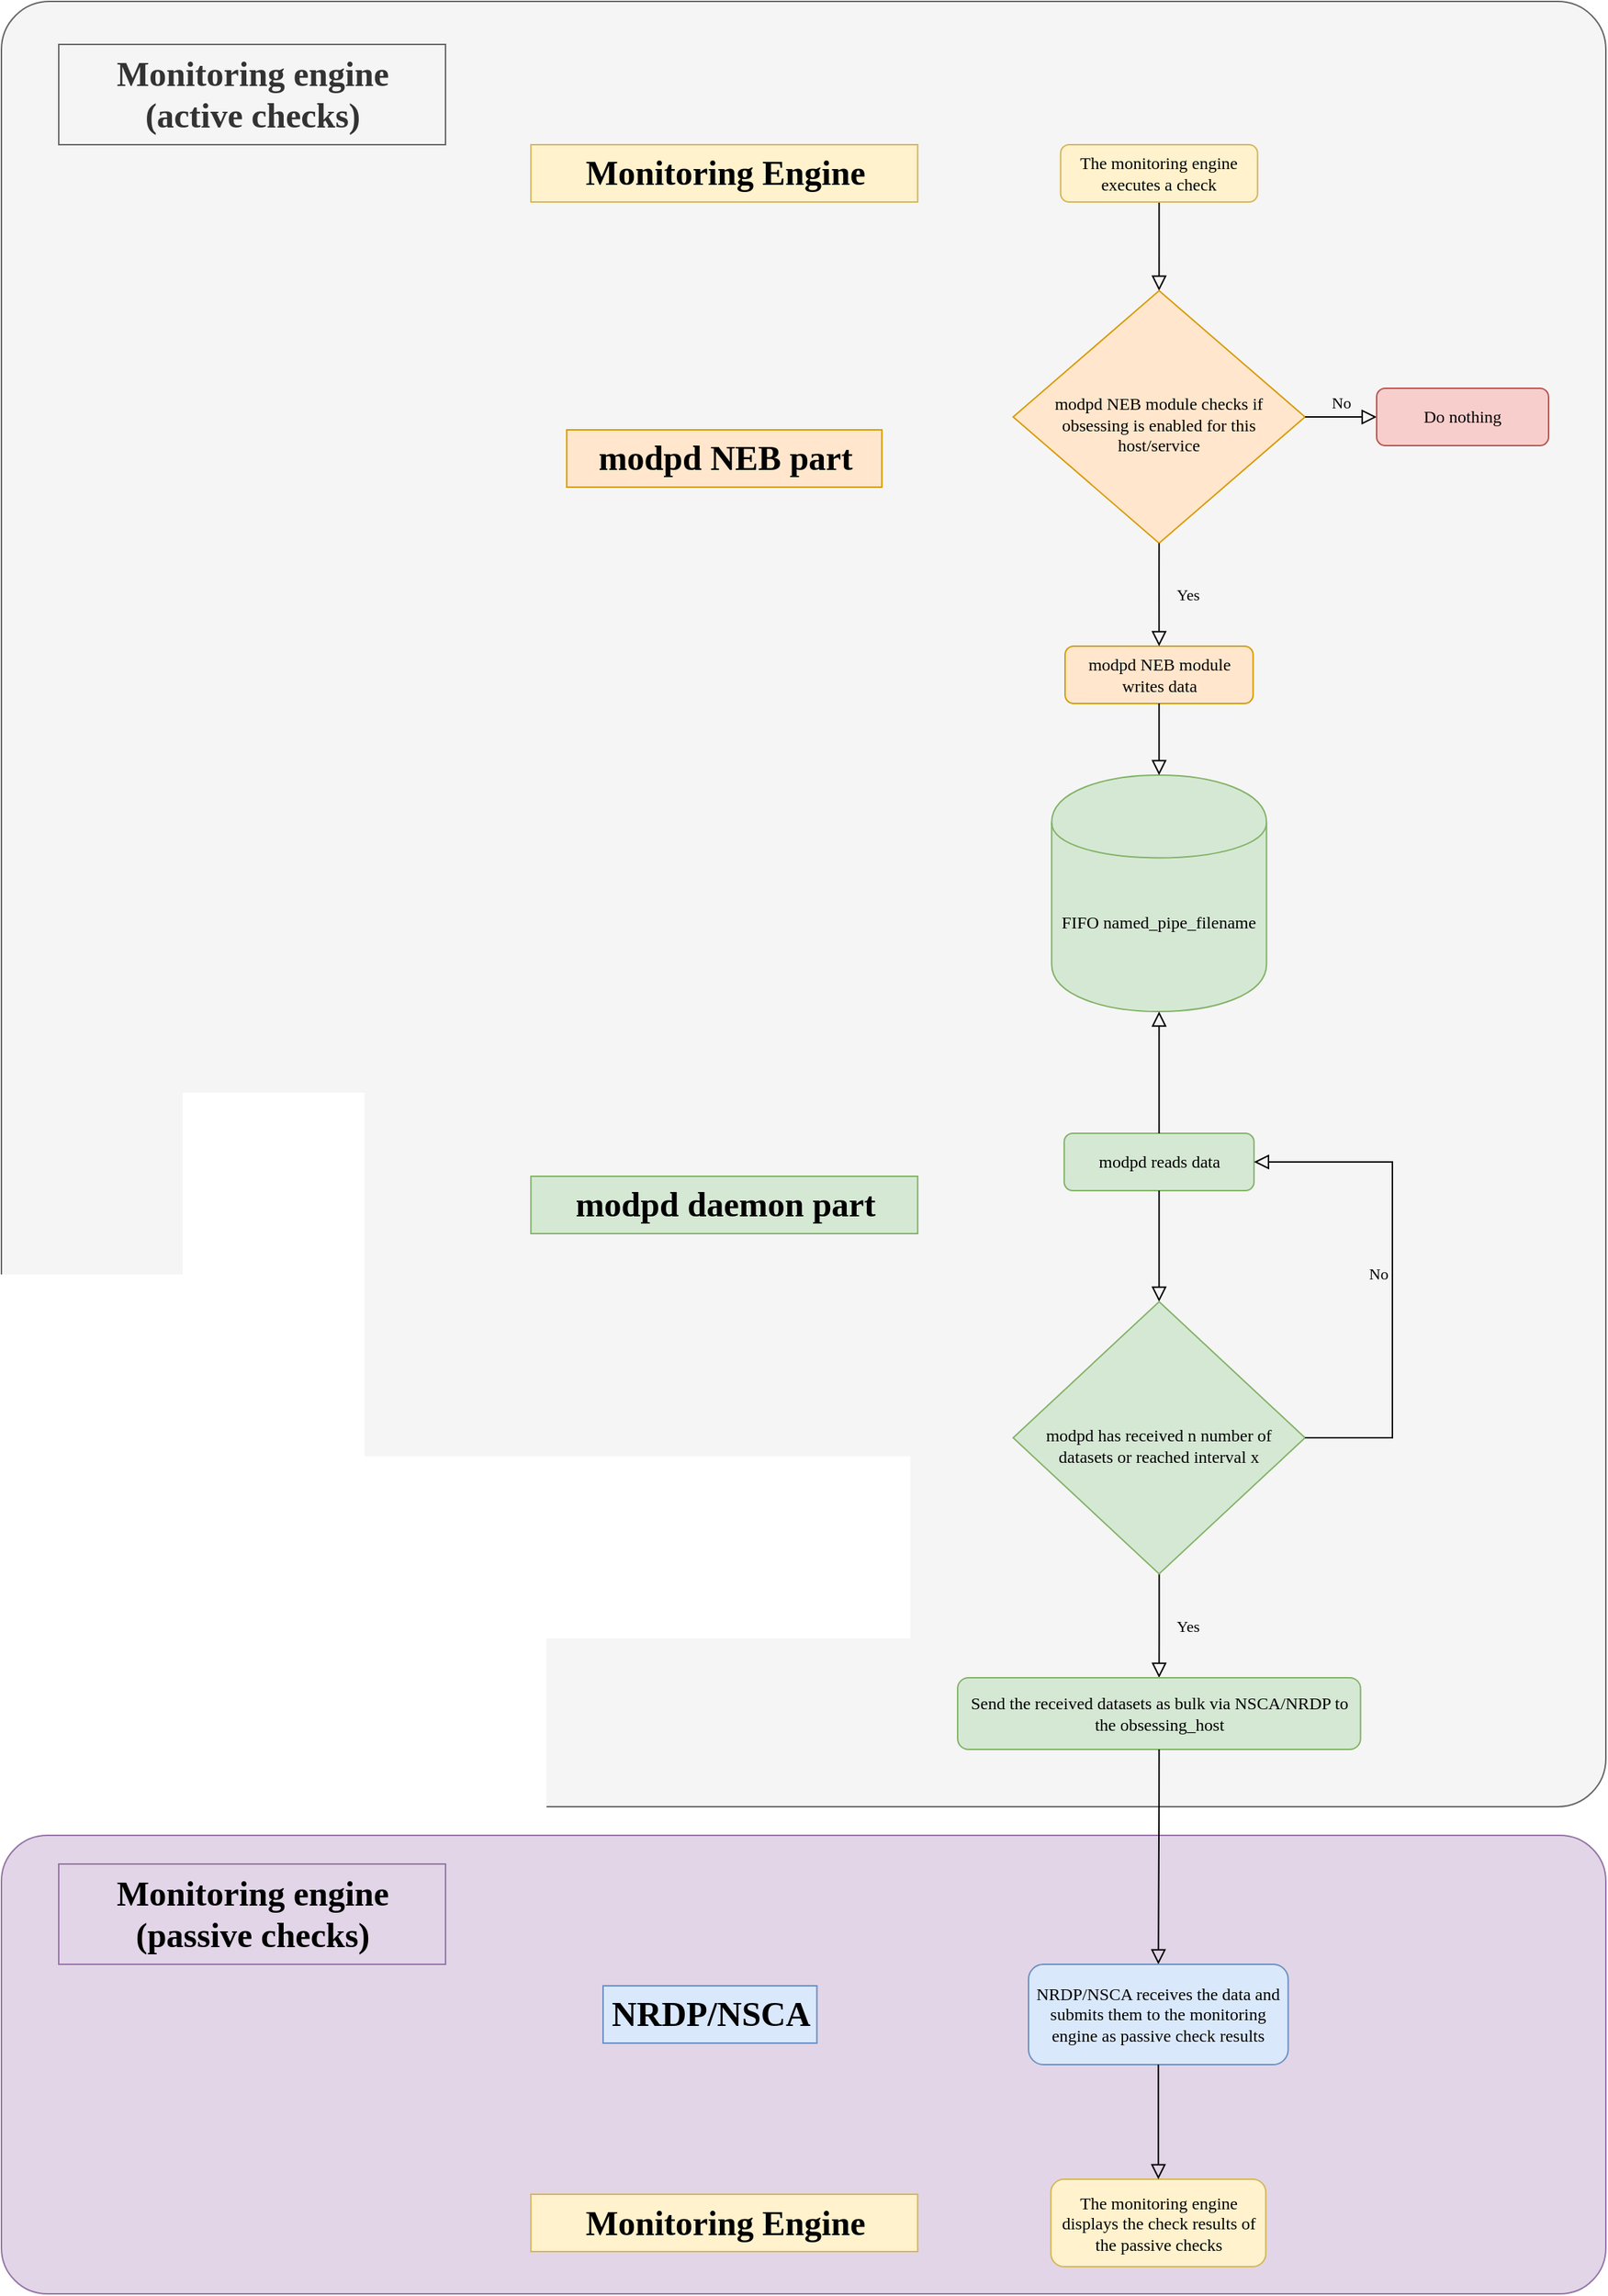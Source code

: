 <mxfile version="20.8.1" type="device"><diagram id="C5RBs43oDa-KdzZeNtuy" name="Page-1"><mxGraphModel dx="3088" dy="1951" grid="1" gridSize="10" guides="1" tooltips="1" connect="1" arrows="1" fold="1" page="1" pageScale="1" pageWidth="827" pageHeight="1169" math="0" shadow="0"><root><mxCell id="WIyWlLk6GJQsqaUBKTNV-0"/><mxCell id="WIyWlLk6GJQsqaUBKTNV-1" parent="WIyWlLk6GJQsqaUBKTNV-0"/><mxCell id="NIv_Thovjby-iMn4ZX4f-10" value="" style="rounded=1;whiteSpace=wrap;html=1;fillColor=#f5f5f5;strokeColor=#666666;glass=0;fontColor=#333333;arcSize=3;" parent="WIyWlLk6GJQsqaUBKTNV-1" vertex="1"><mxGeometry x="-1130" y="-340" width="1120" height="1260" as="geometry"/></mxCell><mxCell id="NIv_Thovjby-iMn4ZX4f-8" value="" style="rounded=1;whiteSpace=wrap;html=1;fillColor=#e1d5e7;strokeColor=#9673a6;glass=0;arcSize=10;" parent="WIyWlLk6GJQsqaUBKTNV-1" vertex="1"><mxGeometry x="-1130" y="940" width="1120" height="320" as="geometry"/></mxCell><mxCell id="WIyWlLk6GJQsqaUBKTNV-2" value="" style="rounded=0;html=1;jettySize=auto;orthogonalLoop=1;fontSize=11;endArrow=block;endFill=0;endSize=8;strokeWidth=1;shadow=0;labelBackgroundColor=none;edgeStyle=orthogonalEdgeStyle;fontFamily=Lucida Console;entryX=0.5;entryY=0;entryDx=0;entryDy=0;" parent="WIyWlLk6GJQsqaUBKTNV-1" source="WIyWlLk6GJQsqaUBKTNV-3" target="WIyWlLk6GJQsqaUBKTNV-6" edge="1"><mxGeometry relative="1" as="geometry"><mxPoint x="80" y="-40" as="targetPoint"/></mxGeometry></mxCell><mxCell id="WIyWlLk6GJQsqaUBKTNV-3" value="The monitoring engine executes a check" style="rounded=1;whiteSpace=wrap;html=1;fontSize=12;glass=0;strokeWidth=1;shadow=0;fontFamily=Lucida Console;fillColor=#fff2cc;strokeColor=#d6b656;" parent="WIyWlLk6GJQsqaUBKTNV-1" vertex="1"><mxGeometry x="-390.62" y="-240" width="137.5" height="40" as="geometry"/></mxCell><mxCell id="WIyWlLk6GJQsqaUBKTNV-6" value="&lt;div&gt;&lt;br&gt;&lt;/div&gt;&lt;div&gt;modpd NEB module checks if obsessing is enabled for this host/service&lt;/div&gt;" style="rhombus;whiteSpace=wrap;html=1;shadow=0;fontFamily=Lucida Console;fontSize=12;align=center;strokeWidth=1;spacing=6;spacingTop=-4;fillColor=#ffe6cc;strokeColor=#d79b00;" parent="WIyWlLk6GJQsqaUBKTNV-1" vertex="1"><mxGeometry x="-423.74" y="-138.12" width="203.75" height="176.25" as="geometry"/></mxCell><mxCell id="OIr_SDyy3lZdY-E9c7T--3" value="FIFO named_pipe_filename" style="shape=cylinder;whiteSpace=wrap;html=1;boundedLbl=1;backgroundOutline=1;fontFamily=Lucida Console;fillColor=#d5e8d4;strokeColor=#82b366;" parent="WIyWlLk6GJQsqaUBKTNV-1" vertex="1"><mxGeometry x="-396.87" y="200" width="150" height="165" as="geometry"/></mxCell><mxCell id="OIr_SDyy3lZdY-E9c7T--19" value="modpd reads data" style="rounded=1;whiteSpace=wrap;html=1;fontSize=12;glass=0;strokeWidth=1;shadow=0;fontFamily=Lucida Console;fillColor=#d5e8d4;strokeColor=#82b366;" parent="WIyWlLk6GJQsqaUBKTNV-1" vertex="1"><mxGeometry x="-388.12" y="450" width="132.5" height="40" as="geometry"/></mxCell><mxCell id="OIr_SDyy3lZdY-E9c7T--25" value="modpd NEB module writes data" style="rounded=1;whiteSpace=wrap;html=1;fontSize=12;glass=0;strokeWidth=1;shadow=0;fontFamily=Lucida Console;fillColor=#ffe6cc;strokeColor=#d79b00;" parent="WIyWlLk6GJQsqaUBKTNV-1" vertex="1"><mxGeometry x="-387.49" y="110" width="131.25" height="40" as="geometry"/></mxCell><mxCell id="e-dImMtRrVpYIfOJgrRO-0" value="modpd NEB part" style="text;strokeColor=#d79b00;fillColor=#ffe6cc;html=1;fontSize=24;fontStyle=1;verticalAlign=middle;align=center;fontFamily=Lucida Console;" parent="WIyWlLk6GJQsqaUBKTNV-1" vertex="1"><mxGeometry x="-735.38" y="-41" width="220" height="40" as="geometry"/></mxCell><mxCell id="e-dImMtRrVpYIfOJgrRO-1" value="&lt;font&gt;modpd daemon part&lt;/font&gt;" style="text;strokeColor=#82b366;fillColor=#d5e8d4;html=1;fontSize=24;fontStyle=1;verticalAlign=middle;align=center;fontFamily=Lucida Console;" parent="WIyWlLk6GJQsqaUBKTNV-1" vertex="1"><mxGeometry x="-760.38" y="480" width="270" height="40" as="geometry"/></mxCell><mxCell id="e-dImMtRrVpYIfOJgrRO-15" value="" style="rounded=0;html=1;jettySize=auto;orthogonalLoop=1;fontSize=11;endArrow=block;endFill=0;endSize=8;strokeWidth=1;shadow=0;labelBackgroundColor=none;edgeStyle=orthogonalEdgeStyle;exitX=0.5;exitY=1;exitDx=0;exitDy=0;fontFamily=Lucida Console;entryX=0.5;entryY=0;entryDx=0;entryDy=0;" parent="WIyWlLk6GJQsqaUBKTNV-1" source="OIr_SDyy3lZdY-E9c7T--25" target="OIr_SDyy3lZdY-E9c7T--3" edge="1"><mxGeometry relative="1" as="geometry"><mxPoint x="450" y="-40" as="sourcePoint"/><mxPoint x="501.25" y="-40" as="targetPoint"/></mxGeometry></mxCell><mxCell id="e-dImMtRrVpYIfOJgrRO-18" value="Yes" style="rounded=0;html=1;jettySize=auto;orthogonalLoop=1;fontSize=11;endArrow=block;endFill=0;endSize=8;strokeWidth=1;shadow=0;labelBackgroundColor=none;edgeStyle=orthogonalEdgeStyle;fontFamily=Lucida Console;entryX=0.5;entryY=0;entryDx=0;entryDy=0;" parent="WIyWlLk6GJQsqaUBKTNV-1" source="e-dImMtRrVpYIfOJgrRO-30" target="e-dImMtRrVpYIfOJgrRO-19" edge="1"><mxGeometry y="20" relative="1" as="geometry"><mxPoint as="offset"/><mxPoint x="-321" y="740" as="sourcePoint"/><mxPoint x="1130" y="-40" as="targetPoint"/><Array as="points"/></mxGeometry></mxCell><mxCell id="e-dImMtRrVpYIfOJgrRO-19" value="&lt;div&gt;&lt;br&gt;&lt;/div&gt;&lt;div&gt;Send the received datasets as bulk via NSCA/NRDP to the obsessing_host&lt;/div&gt;&lt;div&gt;&lt;br&gt;&lt;/div&gt;" style="rounded=1;whiteSpace=wrap;html=1;fontSize=12;glass=0;strokeWidth=1;shadow=0;fontFamily=Lucida Console;fillColor=#d5e8d4;strokeColor=#82b366;" parent="WIyWlLk6GJQsqaUBKTNV-1" vertex="1"><mxGeometry x="-462.49" y="830" width="281.25" height="50" as="geometry"/></mxCell><mxCell id="e-dImMtRrVpYIfOJgrRO-26" value="" style="rounded=0;html=1;jettySize=auto;orthogonalLoop=1;fontSize=11;endArrow=block;endFill=0;endSize=8;strokeWidth=1;shadow=0;labelBackgroundColor=none;edgeStyle=orthogonalEdgeStyle;exitX=0.5;exitY=1;exitDx=0;exitDy=0;fontFamily=Lucida Console;entryX=0.5;entryY=0;entryDx=0;entryDy=0;" parent="WIyWlLk6GJQsqaUBKTNV-1" source="OIr_SDyy3lZdY-E9c7T--19" target="e-dImMtRrVpYIfOJgrRO-30" edge="1"><mxGeometry relative="1" as="geometry"><mxPoint x="-280" y="530" as="sourcePoint"/><mxPoint x="-218.75" y="530" as="targetPoint"/></mxGeometry></mxCell><mxCell id="e-dImMtRrVpYIfOJgrRO-27" value="Monitoring Engine" style="text;strokeColor=#d6b656;fillColor=#fff2cc;html=1;fontSize=24;fontStyle=1;verticalAlign=middle;align=center;fontFamily=Lucida Console;" parent="WIyWlLk6GJQsqaUBKTNV-1" vertex="1"><mxGeometry x="-760.38" y="-240" width="270" height="40" as="geometry"/></mxCell><mxCell id="e-dImMtRrVpYIfOJgrRO-30" value="&lt;div&gt;&lt;br&gt;&lt;/div&gt;&lt;div&gt;&lt;div&gt;modpd has received n number of datasets or reached interval x&lt;/div&gt;&lt;/div&gt;" style="rhombus;whiteSpace=wrap;html=1;shadow=0;fontFamily=Lucida Console;fontSize=12;align=center;strokeWidth=1;spacing=6;spacingTop=-4;fillColor=#d5e8d4;strokeColor=#82b366;aspect=fixed;" parent="WIyWlLk6GJQsqaUBKTNV-1" vertex="1"><mxGeometry x="-423.74" y="567.5" width="203.75" height="190" as="geometry"/></mxCell><mxCell id="e-dImMtRrVpYIfOJgrRO-43" value="" style="rounded=0;html=1;jettySize=auto;orthogonalLoop=1;fontSize=11;endArrow=block;endFill=0;endSize=8;strokeWidth=1;shadow=0;labelBackgroundColor=none;edgeStyle=orthogonalEdgeStyle;exitX=0.5;exitY=0;exitDx=0;exitDy=0;fontFamily=Lucida Console;entryX=0.5;entryY=1;entryDx=0;entryDy=0;" parent="WIyWlLk6GJQsqaUBKTNV-1" source="OIr_SDyy3lZdY-E9c7T--19" target="OIr_SDyy3lZdY-E9c7T--3" edge="1"><mxGeometry relative="1" as="geometry"><mxPoint x="620" y="80" as="sourcePoint"/><mxPoint x="681.25" y="80" as="targetPoint"/></mxGeometry></mxCell><mxCell id="L61zhgRRAvzZzF-HI6Hs-0" value="Yes" style="rounded=0;html=1;jettySize=auto;orthogonalLoop=1;fontSize=11;endArrow=block;endFill=0;endSize=8;strokeWidth=1;shadow=0;labelBackgroundColor=none;edgeStyle=orthogonalEdgeStyle;fontFamily=Lucida Console;exitX=0.5;exitY=1;exitDx=0;exitDy=0;entryX=0.5;entryY=0;entryDx=0;entryDy=0;" parent="WIyWlLk6GJQsqaUBKTNV-1" source="WIyWlLk6GJQsqaUBKTNV-6" target="OIr_SDyy3lZdY-E9c7T--25" edge="1"><mxGeometry y="20" relative="1" as="geometry"><mxPoint as="offset"/><mxPoint x="-321" y="80" as="targetPoint"/><mxPoint x="-360" y="50" as="sourcePoint"/><Array as="points"><mxPoint x="-322" y="60"/><mxPoint x="-321" y="60"/></Array></mxGeometry></mxCell><mxCell id="L61zhgRRAvzZzF-HI6Hs-1" value="No" style="edgeStyle=orthogonalEdgeStyle;rounded=0;html=1;jettySize=auto;orthogonalLoop=1;fontSize=11;endArrow=block;endFill=0;endSize=8;strokeWidth=1;shadow=0;labelBackgroundColor=none;fontFamily=Lucida Console;entryX=0;entryY=0.5;entryDx=0;entryDy=0;exitX=1;exitY=0.5;exitDx=0;exitDy=0;" parent="WIyWlLk6GJQsqaUBKTNV-1" source="WIyWlLk6GJQsqaUBKTNV-6" target="L61zhgRRAvzZzF-HI6Hs-2" edge="1"><mxGeometry y="10" relative="1" as="geometry"><mxPoint as="offset"/><mxPoint x="-222" y="-52" as="sourcePoint"/><mxPoint x="-155.87" y="-52.16" as="targetPoint"/></mxGeometry></mxCell><mxCell id="L61zhgRRAvzZzF-HI6Hs-2" value="Do nothing" style="rounded=1;whiteSpace=wrap;html=1;fontSize=12;glass=0;strokeWidth=1;shadow=0;fontFamily=Lucida Console;fillColor=#f8cecc;strokeColor=#b85450;" parent="WIyWlLk6GJQsqaUBKTNV-1" vertex="1"><mxGeometry x="-170" y="-69.99" width="120" height="40" as="geometry"/></mxCell><mxCell id="L61zhgRRAvzZzF-HI6Hs-4" value="No" style="edgeStyle=orthogonalEdgeStyle;rounded=0;html=1;jettySize=auto;orthogonalLoop=1;fontSize=11;endArrow=block;endFill=0;endSize=8;strokeWidth=1;shadow=0;labelBackgroundColor=none;fontFamily=Lucida Console;exitX=1;exitY=0.5;exitDx=0;exitDy=0;entryX=1;entryY=0.5;entryDx=0;entryDy=0;" parent="WIyWlLk6GJQsqaUBKTNV-1" source="e-dImMtRrVpYIfOJgrRO-30" target="OIr_SDyy3lZdY-E9c7T--19" edge="1"><mxGeometry y="10" relative="1" as="geometry"><mxPoint as="offset"/><mxPoint x="-200" y="660" as="sourcePoint"/><mxPoint x="-158.57" y="662.5" as="targetPoint"/><Array as="points"><mxPoint x="-159" y="663"/><mxPoint x="-159" y="470"/></Array></mxGeometry></mxCell><mxCell id="NIv_Thovjby-iMn4ZX4f-2" value="The monitoring engine displays the check results of the passive checks" style="rounded=1;whiteSpace=wrap;html=1;fontSize=12;glass=0;strokeWidth=1;shadow=0;fontFamily=Lucida Console;fillColor=#fff2cc;strokeColor=#d6b656;" parent="WIyWlLk6GJQsqaUBKTNV-1" vertex="1"><mxGeometry x="-397.37" y="1180" width="150" height="61" as="geometry"/></mxCell><mxCell id="NIv_Thovjby-iMn4ZX4f-3" value="" style="rounded=0;html=1;jettySize=auto;orthogonalLoop=1;fontSize=11;endArrow=block;endFill=0;endSize=8;strokeWidth=1;shadow=0;labelBackgroundColor=none;edgeStyle=orthogonalEdgeStyle;exitX=0.5;exitY=1;exitDx=0;exitDy=0;fontFamily=Lucida Console;entryX=0.5;entryY=0;entryDx=0;entryDy=0;" parent="WIyWlLk6GJQsqaUBKTNV-1" source="e-dImMtRrVpYIfOJgrRO-19" target="NIv_Thovjby-iMn4ZX4f-5" edge="1"><mxGeometry relative="1" as="geometry"><mxPoint x="-320" y="900" as="sourcePoint"/><mxPoint x="-320" y="970" as="targetPoint"/><Array as="points"><mxPoint x="-321" y="915"/></Array></mxGeometry></mxCell><mxCell id="NIv_Thovjby-iMn4ZX4f-4" value="NRDP/NSCA" style="text;strokeColor=#6c8ebf;fillColor=#dae8fc;html=1;fontSize=24;fontStyle=1;verticalAlign=middle;align=center;fontFamily=Lucida Console;" parent="WIyWlLk6GJQsqaUBKTNV-1" vertex="1"><mxGeometry x="-710" y="1045" width="149.25" height="40" as="geometry"/></mxCell><mxCell id="NIv_Thovjby-iMn4ZX4f-5" value="NRDP/NSCA receives the data and submits them to the monitoring engine as passive check results" style="rounded=1;whiteSpace=wrap;html=1;fontSize=12;glass=0;strokeWidth=1;shadow=0;fontFamily=Lucida Console;fillColor=#dae8fc;strokeColor=#6c8ebf;" parent="WIyWlLk6GJQsqaUBKTNV-1" vertex="1"><mxGeometry x="-413" y="1030" width="181.25" height="70" as="geometry"/></mxCell><mxCell id="NIv_Thovjby-iMn4ZX4f-6" value="" style="rounded=0;html=1;jettySize=auto;orthogonalLoop=1;fontSize=11;endArrow=block;endFill=0;endSize=8;strokeWidth=1;shadow=0;labelBackgroundColor=none;edgeStyle=orthogonalEdgeStyle;fontFamily=Lucida Console;entryX=0.5;entryY=0;entryDx=0;entryDy=0;exitX=0.5;exitY=1;exitDx=0;exitDy=0;" parent="WIyWlLk6GJQsqaUBKTNV-1" source="NIv_Thovjby-iMn4ZX4f-5" target="NIv_Thovjby-iMn4ZX4f-2" edge="1"><mxGeometry relative="1" as="geometry"><mxPoint x="-321" y="1070" as="sourcePoint"/><mxPoint x="-318.75" y="1235" as="targetPoint"/></mxGeometry></mxCell><mxCell id="NIv_Thovjby-iMn4ZX4f-13" value="&lt;div&gt;Monitoring engine&lt;br&gt;&lt;/div&gt;&lt;div&gt;(passive checks)&lt;br&gt;&lt;/div&gt;" style="text;strokeColor=#9673a6;fillColor=#e1d5e7;html=1;fontSize=24;fontStyle=1;verticalAlign=middle;align=center;fontFamily=Lucida Console;" parent="WIyWlLk6GJQsqaUBKTNV-1" vertex="1"><mxGeometry x="-1090" y="960" width="270" height="70" as="geometry"/></mxCell><mxCell id="NIv_Thovjby-iMn4ZX4f-14" value="&lt;div&gt;Monitoring engine&lt;br&gt;&lt;/div&gt;&lt;div&gt;(active checks)&lt;br&gt;&lt;/div&gt;" style="text;strokeColor=#666666;fillColor=#f5f5f5;html=1;fontSize=24;fontStyle=1;verticalAlign=middle;align=center;fontFamily=Lucida Console;fontColor=#333333;" parent="WIyWlLk6GJQsqaUBKTNV-1" vertex="1"><mxGeometry x="-1090" y="-310" width="270" height="70" as="geometry"/></mxCell><mxCell id="kKwzolA-PjVbmx8sha9L-0" value="Monitoring Engine" style="text;strokeColor=#d6b656;fillColor=#fff2cc;html=1;fontSize=24;fontStyle=1;verticalAlign=middle;align=center;fontFamily=Lucida Console;" vertex="1" parent="WIyWlLk6GJQsqaUBKTNV-1"><mxGeometry x="-760.38" y="1190.5" width="270" height="40" as="geometry"/></mxCell></root></mxGraphModel></diagram></mxfile>